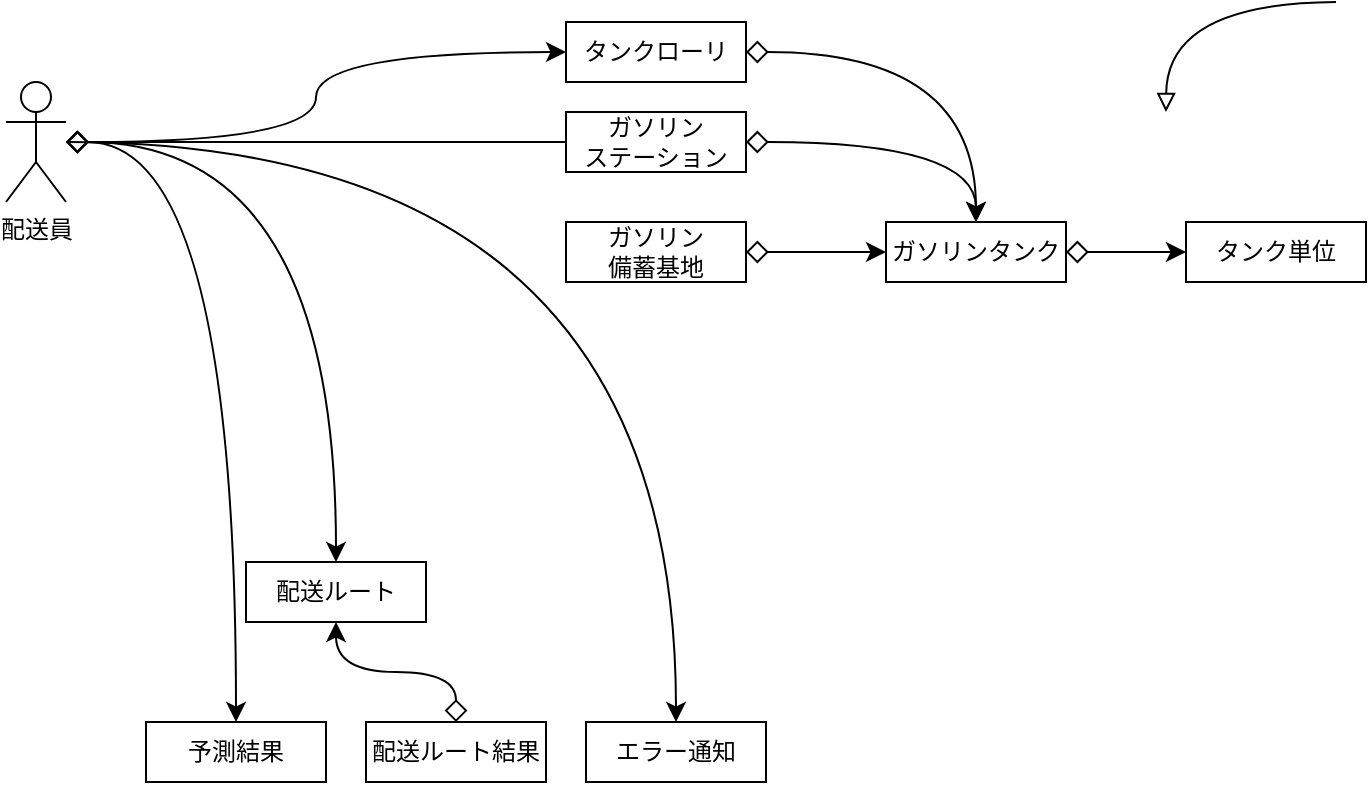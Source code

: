 <mxfile>
    <diagram id="H21VmarIW28qFrJEbKN-" name="Page-1">
        <mxGraphModel dx="1341" dy="573" grid="1" gridSize="10" guides="1" tooltips="1" connect="1" arrows="1" fold="1" page="1" pageScale="1" pageWidth="827" pageHeight="1169" math="0" shadow="0">
            <root>
                <mxCell id="0"/>
                <mxCell id="1" parent="0"/>
                <mxCell id="14" value="" style="endArrow=classic;endSize=7;endFill=1;shadow=0;strokeWidth=1;rounded=0;edgeStyle=orthogonalEdgeStyle;elbow=vertical;curved=1;startArrow=diamond;startFill=0;sourcePerimeterSpacing=0;targetPerimeterSpacing=0;startSize=9;" edge="1" parent="1" source="37" target="36">
                    <mxGeometry width="160" relative="1" as="geometry">
                        <mxPoint x="330" y="242" as="sourcePoint"/>
                        <mxPoint x="270" y="180" as="targetPoint"/>
                    </mxGeometry>
                </mxCell>
                <mxCell id="36" value="タンクローリ" style="rounded=0;whiteSpace=wrap;html=1;" vertex="1" parent="1">
                    <mxGeometry x="380" y="20" width="90" height="30" as="geometry"/>
                </mxCell>
                <mxCell id="37" value="配送員" style="shape=umlActor;verticalLabelPosition=bottom;verticalAlign=top;html=1;outlineConnect=0;" vertex="1" parent="1">
                    <mxGeometry x="100" y="50" width="30" height="60" as="geometry"/>
                </mxCell>
                <mxCell id="95" value="ガソリンタンク" style="rounded=0;whiteSpace=wrap;html=1;" vertex="1" parent="1">
                    <mxGeometry x="540" y="120" width="90" height="30" as="geometry"/>
                </mxCell>
                <mxCell id="96" value="" style="endArrow=block;endSize=7;endFill=0;shadow=0;strokeWidth=1;rounded=0;edgeStyle=orthogonalEdgeStyle;elbow=vertical;curved=1;startArrow=none;startFill=0;sourcePerimeterSpacing=0;targetPerimeterSpacing=0;startSize=9;" edge="1" parent="1">
                    <mxGeometry width="160" relative="1" as="geometry">
                        <mxPoint x="765" y="10" as="sourcePoint"/>
                        <mxPoint x="680" y="65" as="targetPoint"/>
                    </mxGeometry>
                </mxCell>
                <mxCell id="97" value="ガソリン&lt;br&gt;備蓄基地" style="rounded=0;whiteSpace=wrap;html=1;" vertex="1" parent="1">
                    <mxGeometry x="380" y="120" width="90" height="30" as="geometry"/>
                </mxCell>
                <mxCell id="98" value="" style="endArrow=classic;endSize=7;endFill=1;shadow=0;strokeWidth=1;rounded=0;edgeStyle=orthogonalEdgeStyle;elbow=vertical;curved=1;startArrow=diamond;startFill=0;sourcePerimeterSpacing=0;targetPerimeterSpacing=0;startSize=9;" edge="1" parent="1" source="36" target="95">
                    <mxGeometry width="160" relative="1" as="geometry">
                        <mxPoint x="329" y="140" as="sourcePoint"/>
                        <mxPoint x="499" y="140" as="targetPoint"/>
                    </mxGeometry>
                </mxCell>
                <mxCell id="99" value="" style="endArrow=classic;endSize=7;endFill=1;shadow=0;strokeWidth=1;rounded=0;edgeStyle=orthogonalEdgeStyle;elbow=vertical;curved=1;startArrow=diamond;startFill=0;sourcePerimeterSpacing=0;targetPerimeterSpacing=0;startSize=9;" edge="1" parent="1" source="97" target="95">
                    <mxGeometry width="160" relative="1" as="geometry">
                        <mxPoint x="380" y="90" as="sourcePoint"/>
                        <mxPoint x="585" y="150" as="targetPoint"/>
                    </mxGeometry>
                </mxCell>
                <mxCell id="101" value="" style="endArrow=classic;endSize=7;endFill=1;shadow=0;strokeWidth=1;rounded=0;edgeStyle=orthogonalEdgeStyle;elbow=vertical;curved=1;startArrow=diamond;startFill=0;sourcePerimeterSpacing=0;targetPerimeterSpacing=0;startSize=9;" edge="1" parent="1" source="100" target="95">
                    <mxGeometry width="160" relative="1" as="geometry">
                        <mxPoint x="360" y="195" as="sourcePoint"/>
                        <mxPoint x="540" y="165" as="targetPoint"/>
                    </mxGeometry>
                </mxCell>
                <mxCell id="102" value="タンク単位" style="rounded=0;whiteSpace=wrap;html=1;" vertex="1" parent="1">
                    <mxGeometry x="690" y="120" width="90" height="30" as="geometry"/>
                </mxCell>
                <mxCell id="103" value="" style="endArrow=classic;endSize=7;endFill=1;shadow=0;strokeWidth=1;rounded=0;edgeStyle=orthogonalEdgeStyle;elbow=vertical;curved=1;startArrow=diamond;startFill=0;sourcePerimeterSpacing=0;targetPerimeterSpacing=0;startSize=9;" edge="1" parent="1" source="95" target="102">
                    <mxGeometry width="160" relative="1" as="geometry">
                        <mxPoint x="380" y="90" as="sourcePoint"/>
                        <mxPoint x="585" y="150" as="targetPoint"/>
                    </mxGeometry>
                </mxCell>
                <mxCell id="105" value="配送ルート結果" style="rounded=0;whiteSpace=wrap;html=1;" vertex="1" parent="1">
                    <mxGeometry x="280" y="370" width="90" height="30" as="geometry"/>
                </mxCell>
                <mxCell id="106" value="予測結果" style="rounded=0;whiteSpace=wrap;html=1;" vertex="1" parent="1">
                    <mxGeometry x="170" y="370" width="90" height="30" as="geometry"/>
                </mxCell>
                <mxCell id="107" value="配送ルート" style="rounded=0;whiteSpace=wrap;html=1;" vertex="1" parent="1">
                    <mxGeometry x="220" y="290" width="90" height="30" as="geometry"/>
                </mxCell>
                <mxCell id="108" value="" style="endArrow=classic;endSize=7;endFill=1;shadow=0;strokeWidth=1;rounded=0;edgeStyle=orthogonalEdgeStyle;elbow=vertical;curved=1;startArrow=diamond;startFill=0;sourcePerimeterSpacing=0;targetPerimeterSpacing=0;startSize=9;" edge="1" parent="1" source="105" target="107">
                    <mxGeometry width="160" relative="1" as="geometry">
                        <mxPoint x="380" y="195" as="sourcePoint"/>
                        <mxPoint x="540" y="165" as="targetPoint"/>
                    </mxGeometry>
                </mxCell>
                <mxCell id="109" value="" style="endArrow=classic;endSize=7;endFill=1;shadow=0;strokeWidth=1;rounded=0;edgeStyle=orthogonalEdgeStyle;elbow=vertical;curved=1;startArrow=diamond;startFill=0;sourcePerimeterSpacing=0;targetPerimeterSpacing=0;startSize=9;entryX=0.5;entryY=0;entryDx=0;entryDy=0;" edge="1" parent="1" source="37" target="106">
                    <mxGeometry width="160" relative="1" as="geometry">
                        <mxPoint x="140" y="90" as="sourcePoint"/>
                        <mxPoint x="290" y="90" as="targetPoint"/>
                    </mxGeometry>
                </mxCell>
                <mxCell id="110" value="" style="endArrow=classic;endSize=7;endFill=1;shadow=0;strokeWidth=1;rounded=0;edgeStyle=orthogonalEdgeStyle;elbow=vertical;curved=1;startArrow=diamond;startFill=0;sourcePerimeterSpacing=0;targetPerimeterSpacing=0;startSize=9;" edge="1" parent="1" target="107">
                    <mxGeometry width="160" relative="1" as="geometry">
                        <mxPoint x="130" y="80" as="sourcePoint"/>
                        <mxPoint x="275" y="300" as="targetPoint"/>
                    </mxGeometry>
                </mxCell>
                <mxCell id="111" value="エラー通知" style="rounded=0;whiteSpace=wrap;html=1;" vertex="1" parent="1">
                    <mxGeometry x="390" y="370" width="90" height="30" as="geometry"/>
                </mxCell>
                <mxCell id="112" value="" style="endArrow=classic;endSize=7;endFill=1;shadow=0;strokeWidth=1;rounded=0;edgeStyle=orthogonalEdgeStyle;elbow=vertical;curved=1;startArrow=none;startFill=0;targetPerimeterSpacing=0;startSize=9;" edge="1" parent="1" source="37" target="111">
                    <mxGeometry width="160" relative="1" as="geometry">
                        <mxPoint x="140" y="90" as="sourcePoint"/>
                        <mxPoint x="275" y="300" as="targetPoint"/>
                    </mxGeometry>
                </mxCell>
                <mxCell id="113" value="" style="endArrow=none;endSize=7;endFill=1;shadow=0;strokeWidth=1;rounded=0;edgeStyle=orthogonalEdgeStyle;elbow=vertical;curved=1;startArrow=diamond;startFill=0;sourcePerimeterSpacing=0;startSize=9;" edge="1" parent="1" source="37" target="100">
                    <mxGeometry width="160" relative="1" as="geometry">
                        <mxPoint x="130" y="80" as="sourcePoint"/>
                        <mxPoint x="445" y="370" as="targetPoint"/>
                    </mxGeometry>
                </mxCell>
                <mxCell id="100" value="ガソリン&lt;br&gt;ステーション" style="rounded=0;whiteSpace=wrap;html=1;" vertex="1" parent="1">
                    <mxGeometry x="380" y="65" width="90" height="30" as="geometry"/>
                </mxCell>
            </root>
        </mxGraphModel>
    </diagram>
</mxfile>